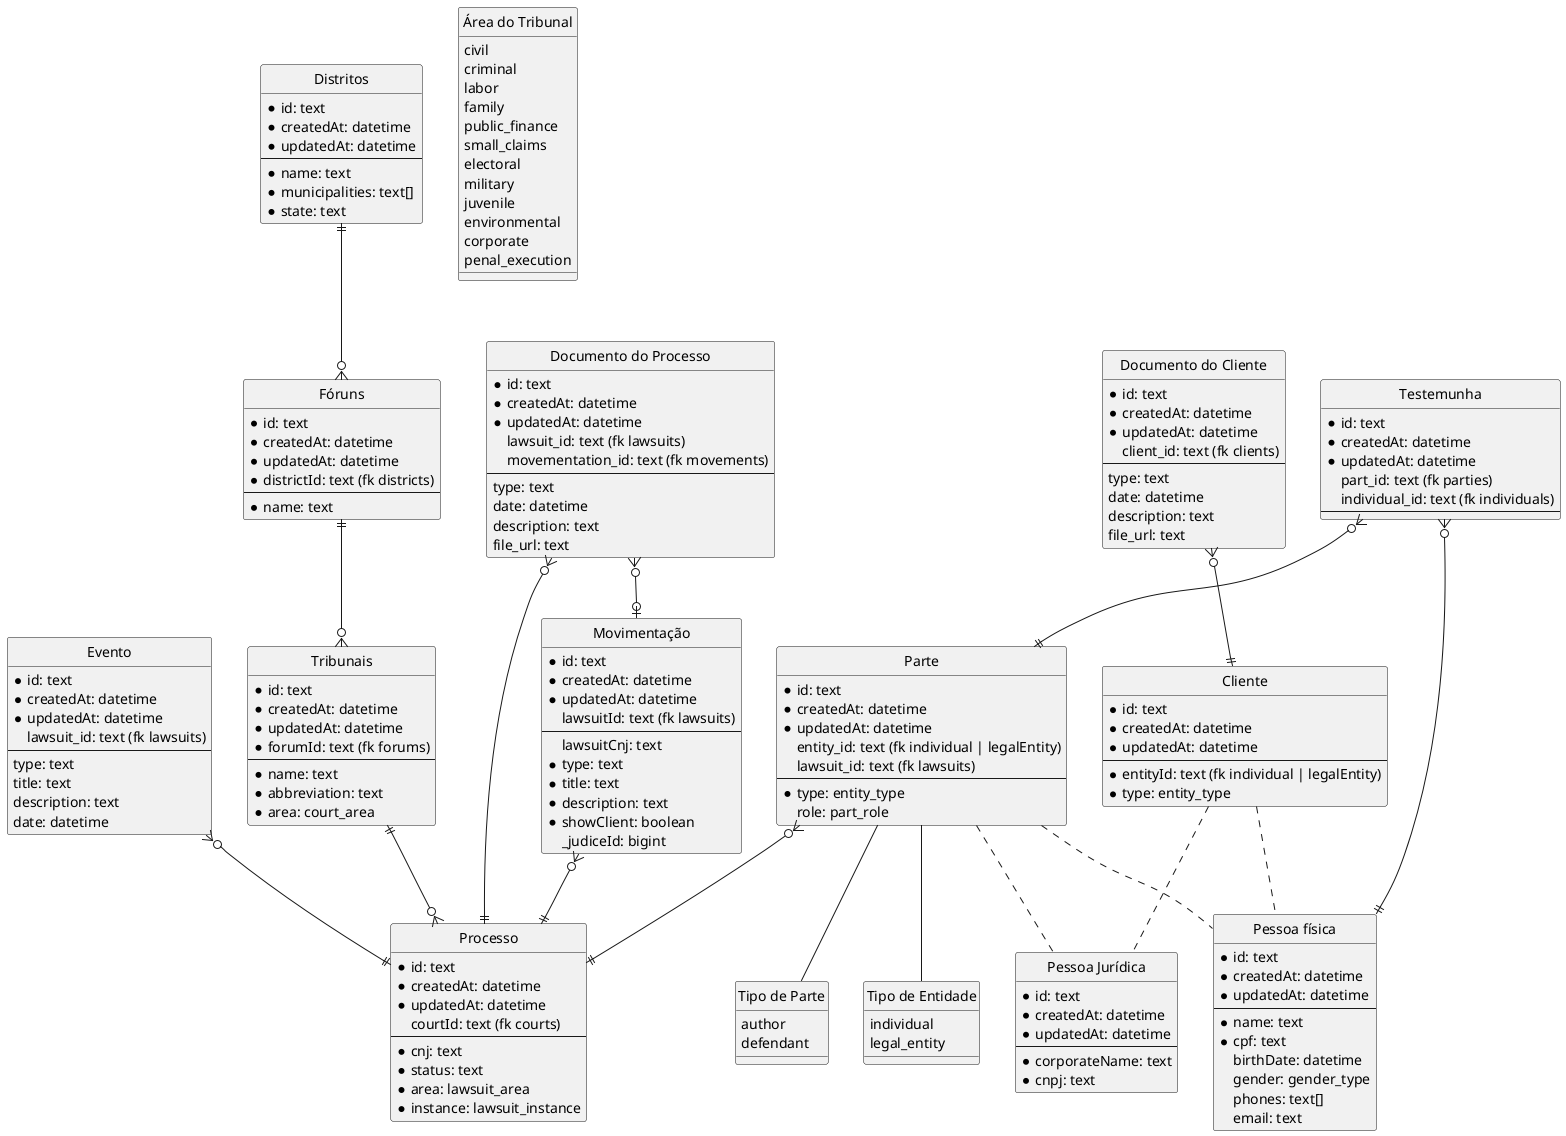 @startuml banco

' skinparam linetype ortho
hide circle


!$renderMeta = 1

!procedure $meta()
  !if $renderMeta
    * id: text
    * createdAt: datetime
    * updatedAt: datetime
  !else
  !endif
!endprocedure

entity "Distritos" as districts {
  $meta()
  --
  * name: text
  * municipalities: text[]
  * state: text
}

entity "Fóruns" as forums {
  $meta()
  * districtId: text (fk districts)
  --
  * name: text
}

entity "Tribunais" as courts {
  $meta()
  * forumId: text (fk forums)
  --
  * name: text
  * abbreviation: text
  * area: court_area
}

entity "Processo" as lawsuits {
  $meta()
  courtId: text (fk courts)
  --
  * cnj: text
  * status: text
  * area: lawsuit_area
  * instance: lawsuit_instance
}

entity "Movimentação" as movements {
  $meta()
  lawsuitId: text (fk lawsuits)
  --
  lawsuitCnj: text
  * type: text
  * title: text
  * description: text
  * showClient: boolean
  _judiceId: bigint
}

entity "Evento" as events {
  $meta()
  lawsuit_id: text (fk lawsuits)
  --
  type: text
  title: text
  description: text
  date: datetime
}

entity "Parte" as parties {
  $meta()
  entity_id: text (fk individual | legalEntity)
  lawsuit_id: text (fk lawsuits)
  --
  * type: entity_type
  role: part_role
}

enum "Tipo de Parte" as part_role {
  author
  defendant
}

enum "Tipo de Entidade" as entity_type {
  individual
  legal_entity
}

enum "Área do Tribunal" as court_area {
  civil
  criminal
  labor
  family
  public_finance
  small_claims
  electoral
  military
  juvenile
  environmental
  corporate
  penal_execution
}

entity "Testemunha" as witnesses {
  $meta()
  part_id: text (fk parties)
  individual_id: text (fk individuals)
  --
}

entity "Cliente" as clients {
  $meta()
  --
  * entityId: text (fk individual | legalEntity)
  * type: entity_type
}

entity "Pessoa física" as individuals {
  $meta()
  --
  * name: text
  * cpf: text
  birthDate: datetime
  gender: gender_type
  phones: text[]
  email: text
}

entity "Pessoa Jurídica" as legalEntities {
  $meta()
  --
  * corporateName: text
  * cnpj: text
}

entity "Documento do Cliente" as client_documents {
  $meta()
  client_id: text (fk clients)
  --
  type: text
  date: datetime
  description: text
  file_url: text
}

entity "Documento do Processo" as lawsuit_documents {
  $meta()
  lawsuit_id: text (fk lawsuits)
  movementation_id: text (fk movements)
  --
  type: text
  date: datetime
  description: text
  file_url: text
}

' Relationships
districts ||--o{ forums
forums ||--o{ courts
courts ||--o{ lawsuits

movements }o--|| lawsuits
events }o--|| lawsuits
parties }o--|| lawsuits

witnesses }o--|| parties
witnesses }o--|| individuals

clients .. individuals
clients .. legalEntities

parties .. individuals
parties .. legalEntities

parties -- part_role
parties -- entity_type

client_documents }o--|| clients
lawsuit_documents }o--|| lawsuits
lawsuit_documents }o--o| movements

@enduml